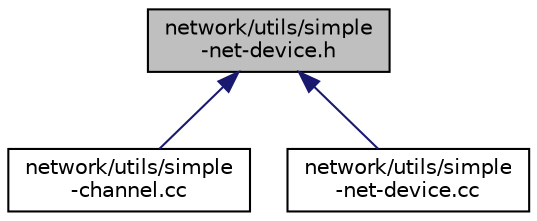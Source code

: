 digraph "network/utils/simple-net-device.h"
{
  edge [fontname="Helvetica",fontsize="10",labelfontname="Helvetica",labelfontsize="10"];
  node [fontname="Helvetica",fontsize="10",shape=record];
  Node1 [label="network/utils/simple\l-net-device.h",height=0.2,width=0.4,color="black", fillcolor="grey75", style="filled", fontcolor="black"];
  Node1 -> Node2 [dir="back",color="midnightblue",fontsize="10",style="solid"];
  Node2 [label="network/utils/simple\l-channel.cc",height=0.2,width=0.4,color="black", fillcolor="white", style="filled",URL="$de/ddd/simple-channel_8cc.html"];
  Node1 -> Node3 [dir="back",color="midnightblue",fontsize="10",style="solid"];
  Node3 [label="network/utils/simple\l-net-device.cc",height=0.2,width=0.4,color="black", fillcolor="white", style="filled",URL="$db/d94/simple-net-device_8cc.html"];
}
